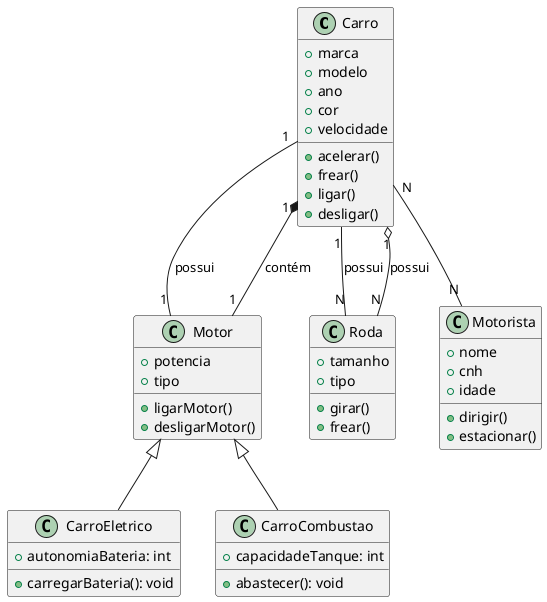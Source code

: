 @startuml
class Carro {
  +marca
  +modelo
  +ano
  +cor
  +velocidade

  +acelerar()
  +frear()
  +ligar()
  +desligar()
}

class Motor {
  +potencia
  +tipo

  +ligarMotor()
  +desligarMotor()
}

class Roda {
  +tamanho
  +tipo

  +girar()
  +frear()
  }

class Motorista {
  +nome
  +cnh
  +idade

  +dirigir()
  +estacionar()
}

class CarroEletrico {
  +autonomiaBateria: int
  +carregarBateria(): void
}

class CarroCombustao {
  +capacidadeTanque: int
  +abastecer(): void
}   

Carro "1" -- "1" Motor : possui
Carro "1" -- "N" Roda : possui

Carro "N" -- "N" Motorista

Motor <|-- CarroEletrico
Motor <|-- CarroCombustao

Carro "1" o-- "N" Roda : possui

Carro "1" *-- "1" Motor : contém












@enduml